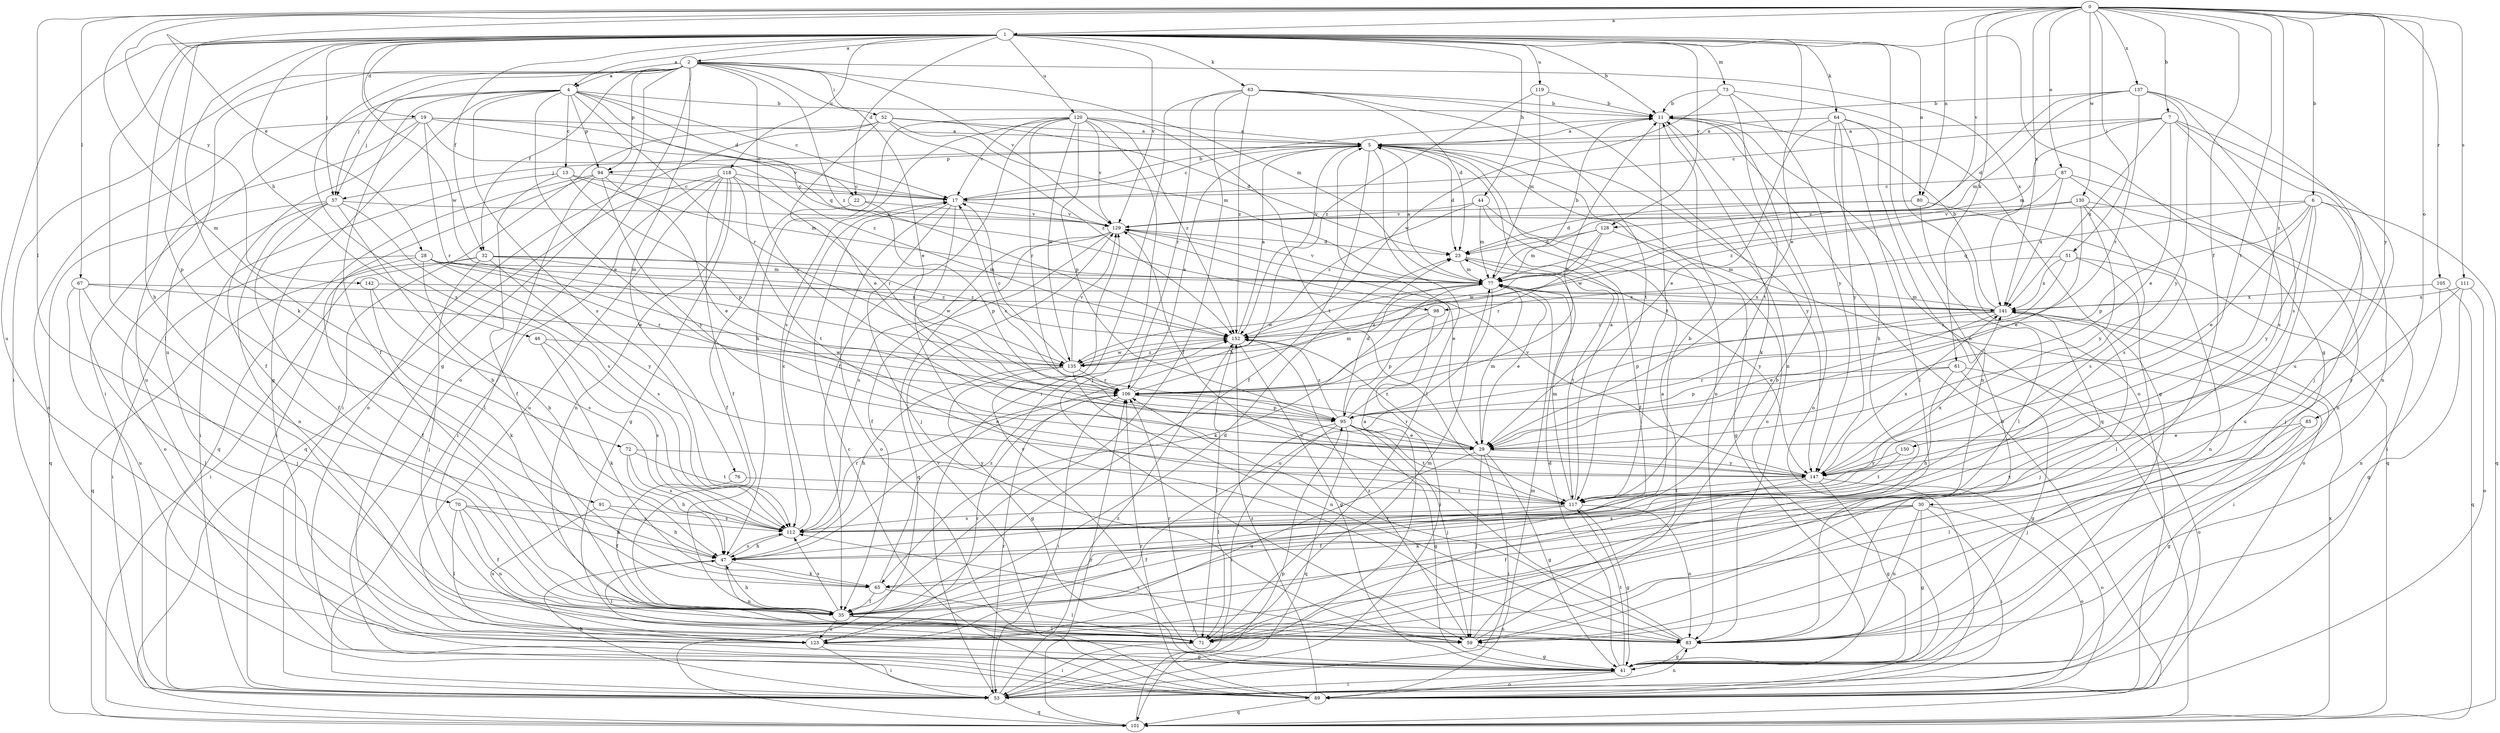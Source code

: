 strict digraph  {
0;
1;
2;
4;
5;
6;
7;
11;
13;
17;
19;
22;
23;
28;
29;
30;
32;
35;
41;
44;
46;
47;
51;
52;
53;
57;
59;
61;
63;
64;
65;
67;
70;
71;
72;
73;
76;
77;
80;
83;
85;
87;
89;
91;
94;
95;
98;
101;
105;
106;
111;
112;
117;
118;
119;
120;
123;
128;
129;
130;
135;
137;
141;
142;
147;
150;
152;
0 -> 1  [label=a];
0 -> 6  [label=b];
0 -> 7  [label=b];
0 -> 28  [label=e];
0 -> 30  [label=f];
0 -> 51  [label=i];
0 -> 61  [label=k];
0 -> 67  [label=l];
0 -> 70  [label=l];
0 -> 72  [label=m];
0 -> 80  [label=n];
0 -> 85  [label=o];
0 -> 87  [label=o];
0 -> 105  [label=r];
0 -> 111  [label=s];
0 -> 117  [label=t];
0 -> 128  [label=v];
0 -> 130  [label=w];
0 -> 137  [label=x];
0 -> 141  [label=x];
0 -> 142  [label=y];
0 -> 147  [label=y];
0 -> 150  [label=z];
1 -> 2  [label=a];
1 -> 4  [label=a];
1 -> 11  [label=b];
1 -> 19  [label=d];
1 -> 22  [label=d];
1 -> 29  [label=e];
1 -> 32  [label=f];
1 -> 41  [label=g];
1 -> 44  [label=h];
1 -> 46  [label=h];
1 -> 47  [label=h];
1 -> 57  [label=j];
1 -> 63  [label=k];
1 -> 64  [label=k];
1 -> 65  [label=k];
1 -> 71  [label=l];
1 -> 73  [label=m];
1 -> 80  [label=n];
1 -> 83  [label=n];
1 -> 91  [label=p];
1 -> 118  [label=u];
1 -> 119  [label=u];
1 -> 120  [label=u];
1 -> 123  [label=u];
1 -> 128  [label=v];
1 -> 129  [label=v];
1 -> 135  [label=w];
2 -> 4  [label=a];
2 -> 29  [label=e];
2 -> 32  [label=f];
2 -> 41  [label=g];
2 -> 52  [label=i];
2 -> 53  [label=i];
2 -> 57  [label=j];
2 -> 76  [label=m];
2 -> 77  [label=m];
2 -> 89  [label=o];
2 -> 94  [label=p];
2 -> 112  [label=s];
2 -> 123  [label=u];
2 -> 129  [label=v];
2 -> 141  [label=x];
2 -> 147  [label=y];
2 -> 152  [label=z];
4 -> 11  [label=b];
4 -> 13  [label=c];
4 -> 17  [label=c];
4 -> 22  [label=d];
4 -> 29  [label=e];
4 -> 35  [label=f];
4 -> 41  [label=g];
4 -> 53  [label=i];
4 -> 57  [label=j];
4 -> 94  [label=p];
4 -> 98  [label=q];
4 -> 106  [label=r];
4 -> 112  [label=s];
5 -> 17  [label=c];
5 -> 23  [label=d];
5 -> 35  [label=f];
5 -> 47  [label=h];
5 -> 57  [label=j];
5 -> 71  [label=l];
5 -> 83  [label=n];
5 -> 89  [label=o];
5 -> 94  [label=p];
5 -> 147  [label=y];
6 -> 29  [label=e];
6 -> 59  [label=j];
6 -> 95  [label=p];
6 -> 98  [label=q];
6 -> 101  [label=q];
6 -> 123  [label=u];
6 -> 129  [label=v];
6 -> 147  [label=y];
7 -> 5  [label=a];
7 -> 17  [label=c];
7 -> 29  [label=e];
7 -> 59  [label=j];
7 -> 77  [label=m];
7 -> 83  [label=n];
7 -> 112  [label=s];
7 -> 141  [label=x];
11 -> 5  [label=a];
11 -> 65  [label=k];
11 -> 89  [label=o];
11 -> 101  [label=q];
11 -> 117  [label=t];
13 -> 17  [label=c];
13 -> 35  [label=f];
13 -> 53  [label=i];
13 -> 77  [label=m];
13 -> 95  [label=p];
17 -> 11  [label=b];
17 -> 59  [label=j];
17 -> 83  [label=n];
17 -> 89  [label=o];
17 -> 129  [label=v];
19 -> 5  [label=a];
19 -> 17  [label=c];
19 -> 35  [label=f];
19 -> 89  [label=o];
19 -> 106  [label=r];
19 -> 123  [label=u];
19 -> 129  [label=v];
19 -> 152  [label=z];
22 -> 35  [label=f];
22 -> 95  [label=p];
22 -> 129  [label=v];
23 -> 77  [label=m];
23 -> 117  [label=t];
23 -> 147  [label=y];
28 -> 35  [label=f];
28 -> 47  [label=h];
28 -> 53  [label=i];
28 -> 77  [label=m];
28 -> 106  [label=r];
28 -> 147  [label=y];
28 -> 152  [label=z];
29 -> 41  [label=g];
29 -> 53  [label=i];
29 -> 59  [label=j];
29 -> 77  [label=m];
29 -> 106  [label=r];
29 -> 123  [label=u];
29 -> 147  [label=y];
29 -> 152  [label=z];
30 -> 35  [label=f];
30 -> 41  [label=g];
30 -> 53  [label=i];
30 -> 65  [label=k];
30 -> 83  [label=n];
30 -> 89  [label=o];
30 -> 112  [label=s];
32 -> 53  [label=i];
32 -> 59  [label=j];
32 -> 77  [label=m];
32 -> 101  [label=q];
32 -> 112  [label=s];
32 -> 135  [label=w];
32 -> 152  [label=z];
35 -> 23  [label=d];
35 -> 47  [label=h];
35 -> 59  [label=j];
35 -> 71  [label=l];
35 -> 83  [label=n];
35 -> 112  [label=s];
35 -> 123  [label=u];
41 -> 23  [label=d];
41 -> 53  [label=i];
41 -> 89  [label=o];
41 -> 117  [label=t];
41 -> 129  [label=v];
44 -> 35  [label=f];
44 -> 41  [label=g];
44 -> 77  [label=m];
44 -> 129  [label=v];
44 -> 152  [label=z];
46 -> 65  [label=k];
46 -> 112  [label=s];
46 -> 135  [label=w];
47 -> 11  [label=b];
47 -> 65  [label=k];
47 -> 71  [label=l];
47 -> 83  [label=n];
47 -> 112  [label=s];
51 -> 71  [label=l];
51 -> 77  [label=m];
51 -> 83  [label=n];
51 -> 106  [label=r];
51 -> 141  [label=x];
52 -> 5  [label=a];
52 -> 23  [label=d];
52 -> 29  [label=e];
52 -> 53  [label=i];
52 -> 77  [label=m];
52 -> 89  [label=o];
52 -> 152  [label=z];
53 -> 5  [label=a];
53 -> 47  [label=h];
53 -> 83  [label=n];
53 -> 101  [label=q];
53 -> 106  [label=r];
53 -> 152  [label=z];
57 -> 35  [label=f];
57 -> 47  [label=h];
57 -> 83  [label=n];
57 -> 89  [label=o];
57 -> 101  [label=q];
57 -> 112  [label=s];
57 -> 129  [label=v];
59 -> 5  [label=a];
59 -> 11  [label=b];
59 -> 41  [label=g];
59 -> 112  [label=s];
59 -> 152  [label=z];
61 -> 41  [label=g];
61 -> 47  [label=h];
61 -> 89  [label=o];
61 -> 95  [label=p];
61 -> 106  [label=r];
63 -> 11  [label=b];
63 -> 23  [label=d];
63 -> 35  [label=f];
63 -> 53  [label=i];
63 -> 83  [label=n];
63 -> 106  [label=r];
63 -> 117  [label=t];
63 -> 152  [label=z];
64 -> 5  [label=a];
64 -> 29  [label=e];
64 -> 41  [label=g];
64 -> 47  [label=h];
64 -> 71  [label=l];
64 -> 83  [label=n];
64 -> 147  [label=y];
65 -> 35  [label=f];
65 -> 71  [label=l];
65 -> 152  [label=z];
67 -> 59  [label=j];
67 -> 71  [label=l];
67 -> 123  [label=u];
67 -> 135  [label=w];
67 -> 141  [label=x];
70 -> 35  [label=f];
70 -> 47  [label=h];
70 -> 71  [label=l];
70 -> 83  [label=n];
70 -> 112  [label=s];
71 -> 53  [label=i];
71 -> 77  [label=m];
71 -> 106  [label=r];
71 -> 141  [label=x];
72 -> 47  [label=h];
72 -> 112  [label=s];
72 -> 117  [label=t];
72 -> 147  [label=y];
73 -> 11  [label=b];
73 -> 89  [label=o];
73 -> 117  [label=t];
73 -> 135  [label=w];
73 -> 147  [label=y];
76 -> 35  [label=f];
76 -> 117  [label=t];
77 -> 5  [label=a];
77 -> 11  [label=b];
77 -> 29  [label=e];
77 -> 65  [label=k];
77 -> 123  [label=u];
77 -> 129  [label=v];
77 -> 135  [label=w];
77 -> 141  [label=x];
80 -> 23  [label=d];
80 -> 71  [label=l];
80 -> 101  [label=q];
80 -> 129  [label=v];
83 -> 41  [label=g];
83 -> 106  [label=r];
83 -> 129  [label=v];
85 -> 29  [label=e];
85 -> 41  [label=g];
85 -> 59  [label=j];
85 -> 71  [label=l];
87 -> 17  [label=c];
87 -> 83  [label=n];
87 -> 112  [label=s];
87 -> 141  [label=x];
87 -> 152  [label=z];
89 -> 17  [label=c];
89 -> 77  [label=m];
89 -> 101  [label=q];
89 -> 106  [label=r];
89 -> 129  [label=v];
89 -> 152  [label=z];
91 -> 47  [label=h];
91 -> 112  [label=s];
91 -> 123  [label=u];
94 -> 17  [label=c];
94 -> 29  [label=e];
94 -> 53  [label=i];
94 -> 71  [label=l];
94 -> 101  [label=q];
94 -> 147  [label=y];
95 -> 11  [label=b];
95 -> 17  [label=c];
95 -> 23  [label=d];
95 -> 29  [label=e];
95 -> 41  [label=g];
95 -> 53  [label=i];
95 -> 59  [label=j];
95 -> 71  [label=l];
95 -> 101  [label=q];
95 -> 117  [label=t];
95 -> 152  [label=z];
98 -> 53  [label=i];
98 -> 95  [label=p];
98 -> 152  [label=z];
101 -> 11  [label=b];
101 -> 95  [label=p];
101 -> 106  [label=r];
101 -> 141  [label=x];
105 -> 83  [label=n];
105 -> 101  [label=q];
105 -> 141  [label=x];
106 -> 5  [label=a];
106 -> 53  [label=i];
106 -> 77  [label=m];
106 -> 95  [label=p];
111 -> 41  [label=g];
111 -> 89  [label=o];
111 -> 141  [label=x];
111 -> 147  [label=y];
112 -> 17  [label=c];
112 -> 47  [label=h];
112 -> 106  [label=r];
117 -> 5  [label=a];
117 -> 35  [label=f];
117 -> 41  [label=g];
117 -> 77  [label=m];
117 -> 83  [label=n];
117 -> 112  [label=s];
117 -> 141  [label=x];
118 -> 17  [label=c];
118 -> 35  [label=f];
118 -> 41  [label=g];
118 -> 53  [label=i];
118 -> 83  [label=n];
118 -> 101  [label=q];
118 -> 106  [label=r];
118 -> 117  [label=t];
118 -> 123  [label=u];
119 -> 11  [label=b];
119 -> 77  [label=m];
119 -> 152  [label=z];
120 -> 5  [label=a];
120 -> 17  [label=c];
120 -> 35  [label=f];
120 -> 47  [label=h];
120 -> 59  [label=j];
120 -> 95  [label=p];
120 -> 106  [label=r];
120 -> 112  [label=s];
120 -> 117  [label=t];
120 -> 129  [label=v];
120 -> 135  [label=w];
120 -> 152  [label=z];
123 -> 41  [label=g];
123 -> 53  [label=i];
123 -> 106  [label=r];
128 -> 23  [label=d];
128 -> 77  [label=m];
128 -> 89  [label=o];
128 -> 106  [label=r];
128 -> 135  [label=w];
129 -> 23  [label=d];
129 -> 29  [label=e];
129 -> 35  [label=f];
129 -> 101  [label=q];
129 -> 112  [label=s];
130 -> 29  [label=e];
130 -> 53  [label=i];
130 -> 112  [label=s];
130 -> 129  [label=v];
130 -> 135  [label=w];
130 -> 147  [label=y];
135 -> 17  [label=c];
135 -> 41  [label=g];
135 -> 47  [label=h];
135 -> 83  [label=n];
135 -> 106  [label=r];
135 -> 129  [label=v];
135 -> 152  [label=z];
137 -> 11  [label=b];
137 -> 23  [label=d];
137 -> 77  [label=m];
137 -> 106  [label=r];
137 -> 112  [label=s];
137 -> 123  [label=u];
137 -> 147  [label=y];
141 -> 11  [label=b];
141 -> 29  [label=e];
141 -> 53  [label=i];
141 -> 59  [label=j];
141 -> 77  [label=m];
141 -> 95  [label=p];
141 -> 152  [label=z];
142 -> 65  [label=k];
142 -> 112  [label=s];
142 -> 141  [label=x];
147 -> 35  [label=f];
147 -> 41  [label=g];
147 -> 89  [label=o];
147 -> 117  [label=t];
147 -> 129  [label=v];
147 -> 141  [label=x];
150 -> 117  [label=t];
150 -> 147  [label=y];
152 -> 5  [label=a];
152 -> 41  [label=g];
152 -> 71  [label=l];
152 -> 135  [label=w];
}
